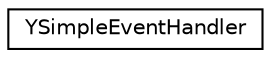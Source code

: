 digraph "Graphical Class Hierarchy"
{
 // LATEX_PDF_SIZE
  edge [fontname="Helvetica",fontsize="10",labelfontname="Helvetica",labelfontsize="10"];
  node [fontname="Helvetica",fontsize="10",shape=record];
  rankdir="LR";
  Node0 [label="YSimpleEventHandler",height=0.2,width=0.4,color="black", fillcolor="white", style="filled",URL="$classYSimpleEventHandler.html",tooltip=" "];
}
